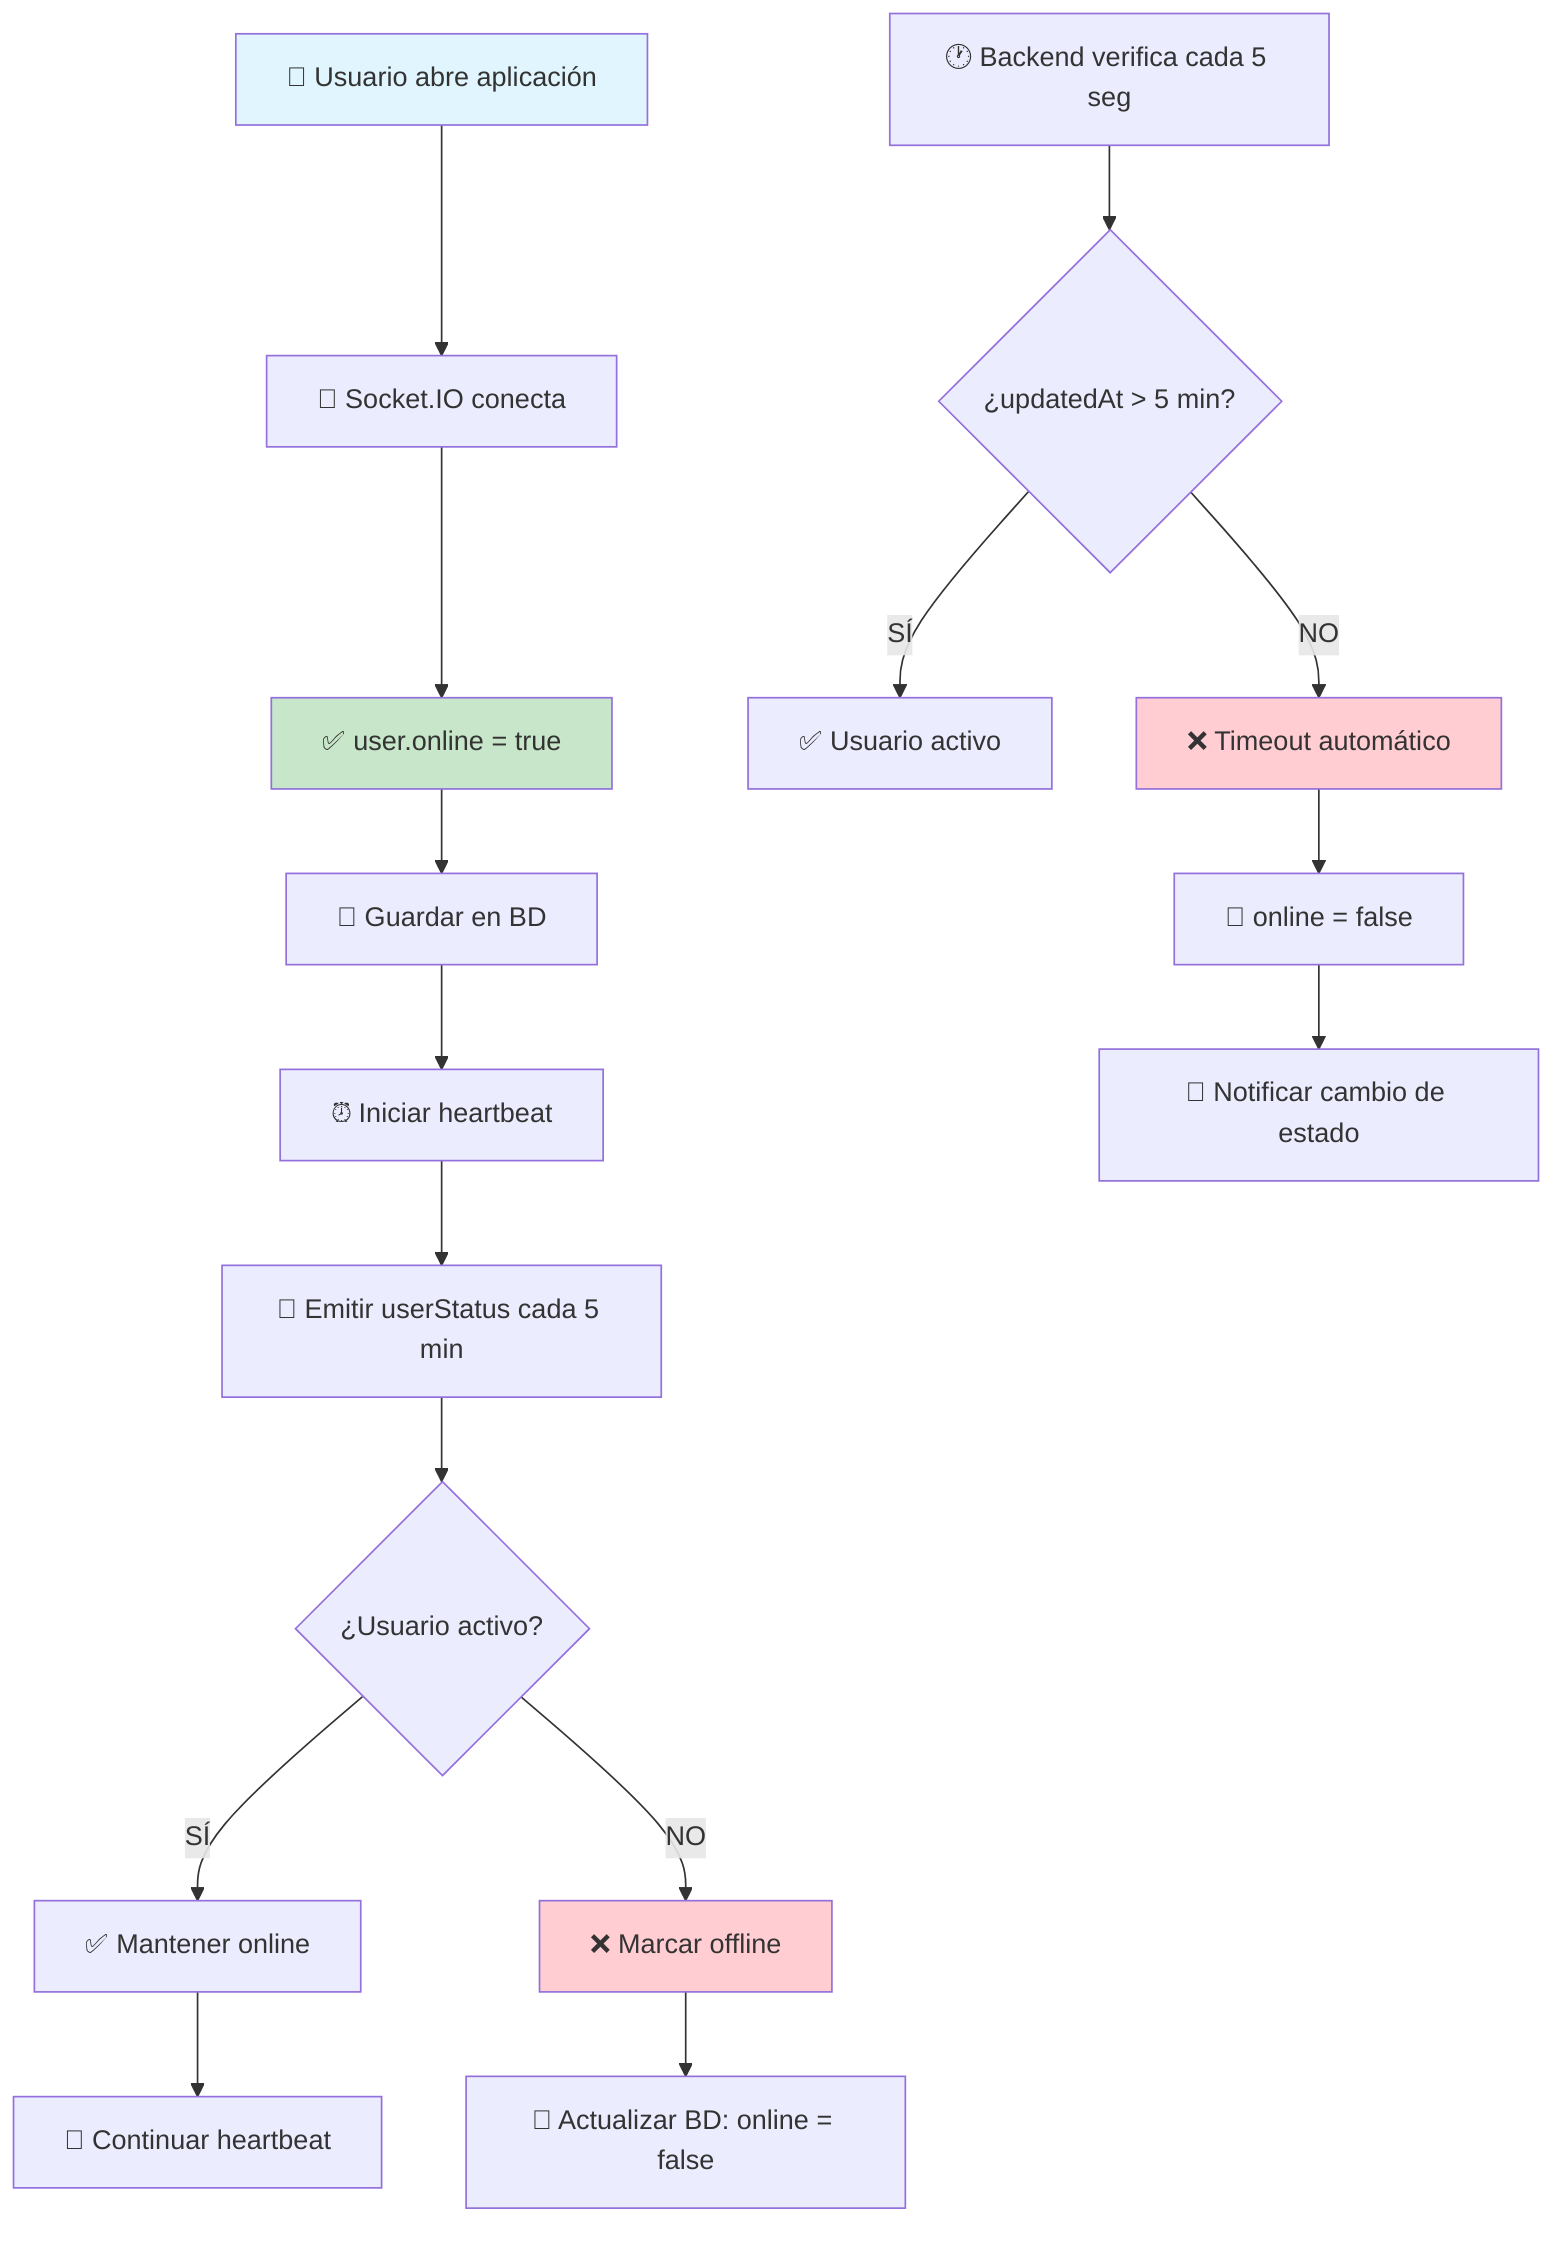 flowchart TD
    A[👤 Usuario abre aplicación] --> B[🔌 Socket.IO conecta]
    B --> C[✅ user.online = true]
    C --> D[💾 Guardar en BD]
    
    D --> E[⏰ Iniciar heartbeat]
    E --> F[📡 Emitir userStatus cada 5 min]
    
    F --> G{¿Usuario activo?}
    G -->|SÍ| H[✅ Mantener online]
    G -->|NO| I[❌ Marcar offline]
    
    H --> J[🔄 Continuar heartbeat]
    I --> K[💾 Actualizar BD: online = false]
    
    L[🕐 Backend verifica cada 5 seg] --> M{¿updatedAt > 5 min?}
    M -->|SÍ| N[✅ Usuario activo]
    M -->|NO| O[❌ Timeout automático]
    
    O --> P[💾 online = false]
    P --> Q[🔔 Notificar cambio de estado]
    
    style A fill:#e1f5fe
    style C fill:#c8e6c9
    style I fill:#ffcdd2
    style O fill:#ffcdd2